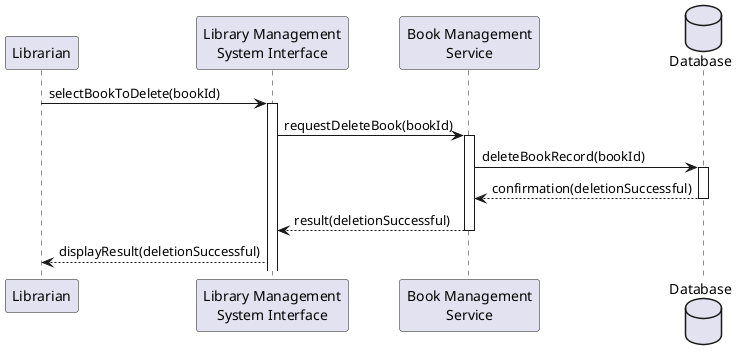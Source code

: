@startuml
participant Librarian
participant "Library Management\nSystem Interface" as Interface
participant "Book Management\nService" as BookService
database Database

Librarian -> Interface : selectBookToDelete(bookId)
activate Interface

Interface -> BookService : requestDeleteBook(bookId)
activate BookService

BookService -> Database : deleteBookRecord(bookId)
activate Database

Database --> BookService : confirmation(deletionSuccessful)
deactivate Database

BookService --> Interface : result(deletionSuccessful)
deactivate BookService

Interface --> Librarian : displayResult(deletionSuccessful)

@enduml